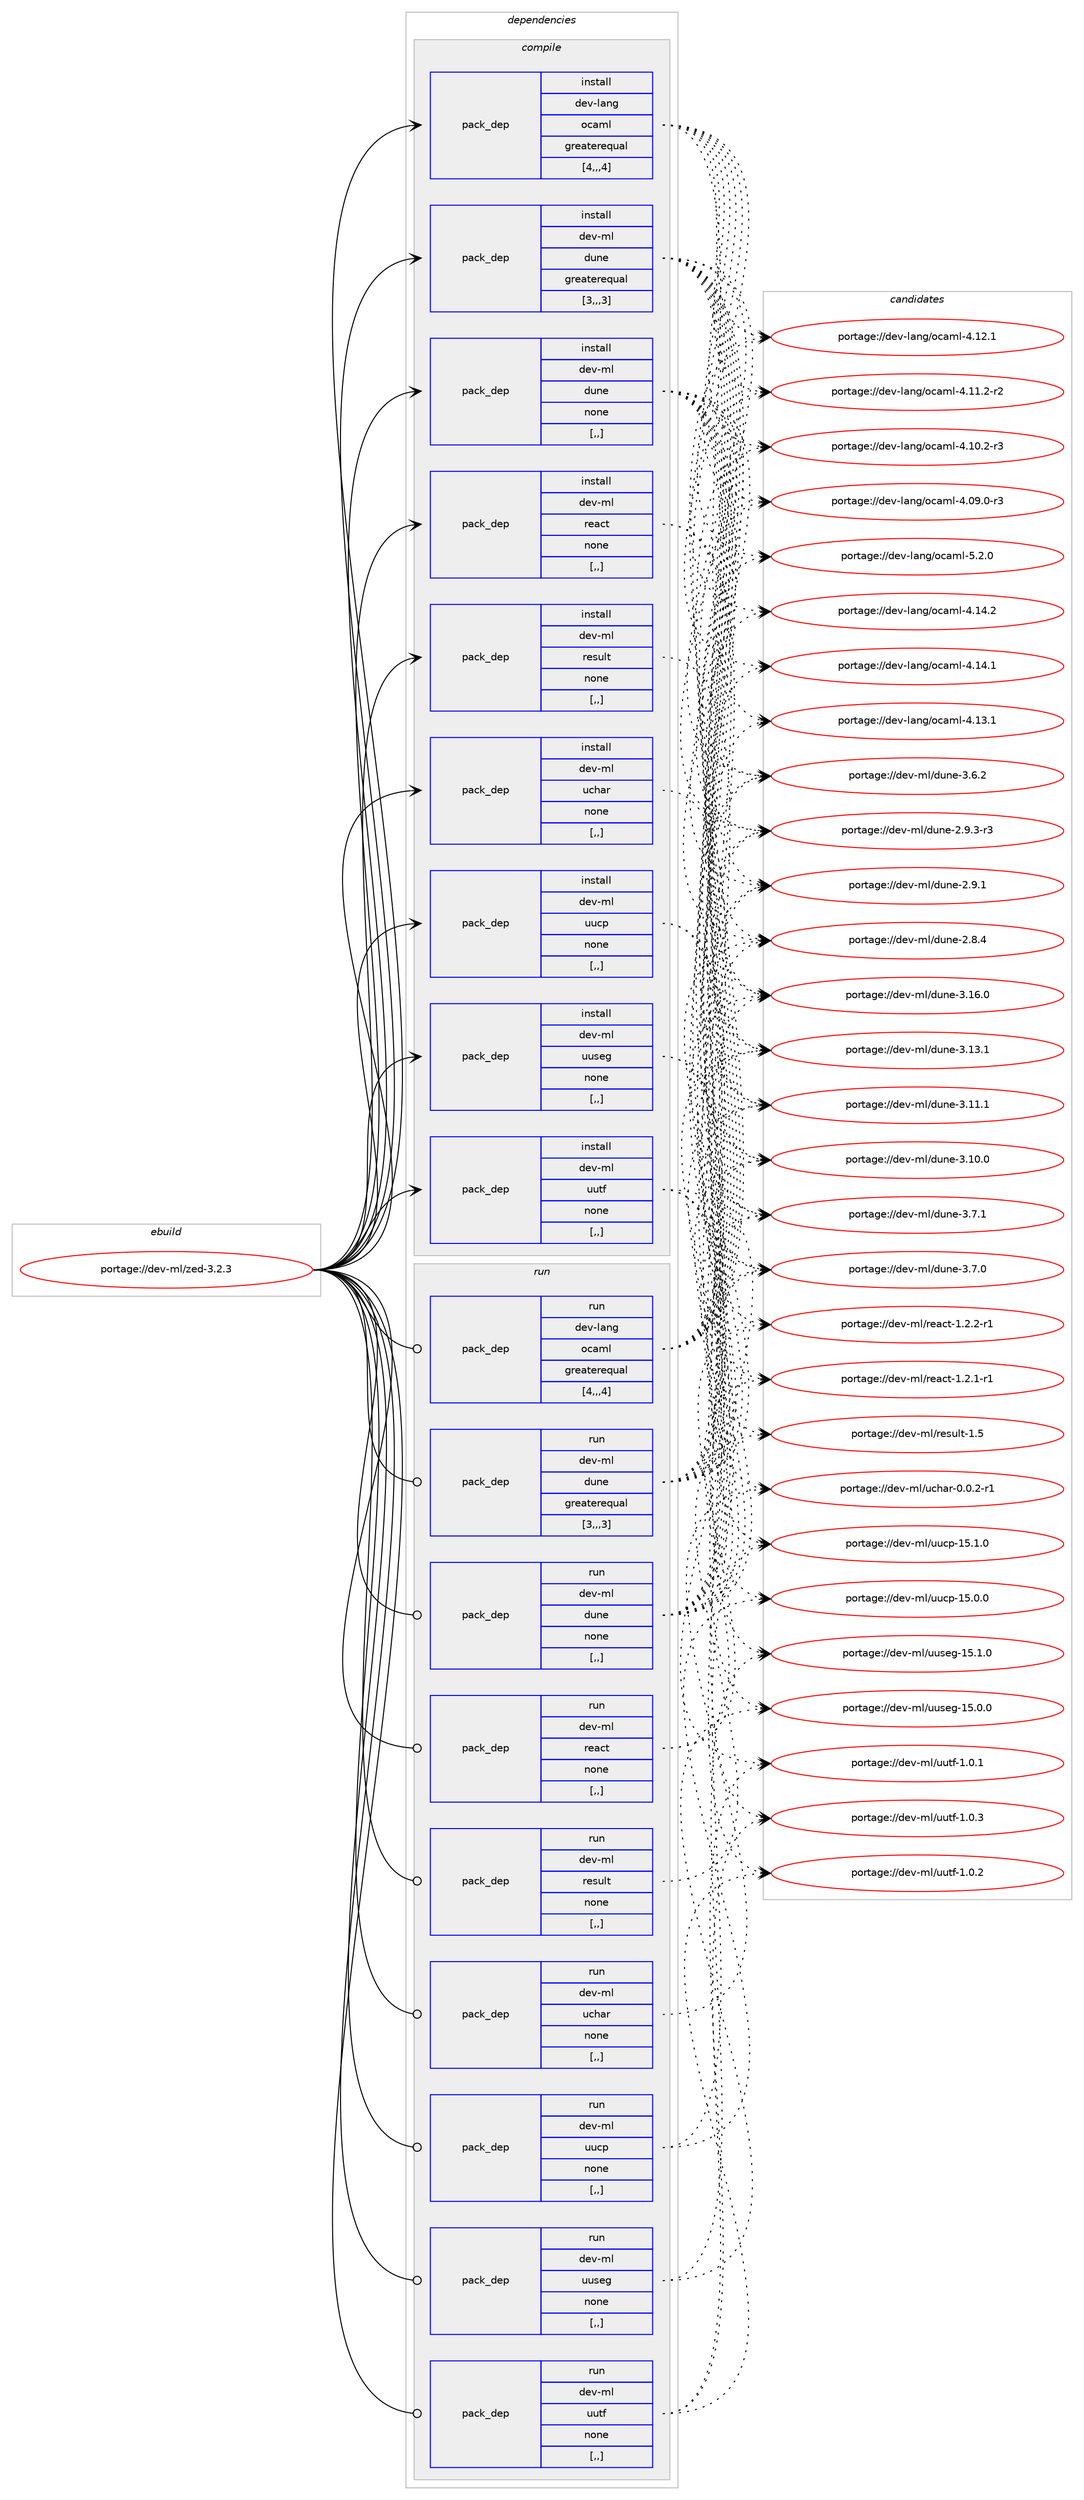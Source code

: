digraph prolog {

# *************
# Graph options
# *************

newrank=true;
concentrate=true;
compound=true;
graph [rankdir=LR,fontname=Helvetica,fontsize=10,ranksep=1.5];#, ranksep=2.5, nodesep=0.2];
edge  [arrowhead=vee];
node  [fontname=Helvetica,fontsize=10];

# **********
# The ebuild
# **********

subgraph cluster_leftcol {
color=gray;
label=<<i>ebuild</i>>;
id [label="portage://dev-ml/zed-3.2.3", color=red, width=4, href="../dev-ml/zed-3.2.3.svg"];
}

# ****************
# The dependencies
# ****************

subgraph cluster_midcol {
color=gray;
label=<<i>dependencies</i>>;
subgraph cluster_compile {
fillcolor="#eeeeee";
style=filled;
label=<<i>compile</i>>;
subgraph pack94728 {
dependency125726 [label=<<TABLE BORDER="0" CELLBORDER="1" CELLSPACING="0" CELLPADDING="4" WIDTH="220"><TR><TD ROWSPAN="6" CELLPADDING="30">pack_dep</TD></TR><TR><TD WIDTH="110">install</TD></TR><TR><TD>dev-lang</TD></TR><TR><TD>ocaml</TD></TR><TR><TD>greaterequal</TD></TR><TR><TD>[4,,,4]</TD></TR></TABLE>>, shape=none, color=blue];
}
id:e -> dependency125726:w [weight=20,style="solid",arrowhead="vee"];
subgraph pack94729 {
dependency125727 [label=<<TABLE BORDER="0" CELLBORDER="1" CELLSPACING="0" CELLPADDING="4" WIDTH="220"><TR><TD ROWSPAN="6" CELLPADDING="30">pack_dep</TD></TR><TR><TD WIDTH="110">install</TD></TR><TR><TD>dev-ml</TD></TR><TR><TD>dune</TD></TR><TR><TD>greaterequal</TD></TR><TR><TD>[3,,,3]</TD></TR></TABLE>>, shape=none, color=blue];
}
id:e -> dependency125727:w [weight=20,style="solid",arrowhead="vee"];
subgraph pack94730 {
dependency125728 [label=<<TABLE BORDER="0" CELLBORDER="1" CELLSPACING="0" CELLPADDING="4" WIDTH="220"><TR><TD ROWSPAN="6" CELLPADDING="30">pack_dep</TD></TR><TR><TD WIDTH="110">install</TD></TR><TR><TD>dev-ml</TD></TR><TR><TD>dune</TD></TR><TR><TD>none</TD></TR><TR><TD>[,,]</TD></TR></TABLE>>, shape=none, color=blue];
}
id:e -> dependency125728:w [weight=20,style="solid",arrowhead="vee"];
subgraph pack94731 {
dependency125729 [label=<<TABLE BORDER="0" CELLBORDER="1" CELLSPACING="0" CELLPADDING="4" WIDTH="220"><TR><TD ROWSPAN="6" CELLPADDING="30">pack_dep</TD></TR><TR><TD WIDTH="110">install</TD></TR><TR><TD>dev-ml</TD></TR><TR><TD>react</TD></TR><TR><TD>none</TD></TR><TR><TD>[,,]</TD></TR></TABLE>>, shape=none, color=blue];
}
id:e -> dependency125729:w [weight=20,style="solid",arrowhead="vee"];
subgraph pack94732 {
dependency125730 [label=<<TABLE BORDER="0" CELLBORDER="1" CELLSPACING="0" CELLPADDING="4" WIDTH="220"><TR><TD ROWSPAN="6" CELLPADDING="30">pack_dep</TD></TR><TR><TD WIDTH="110">install</TD></TR><TR><TD>dev-ml</TD></TR><TR><TD>result</TD></TR><TR><TD>none</TD></TR><TR><TD>[,,]</TD></TR></TABLE>>, shape=none, color=blue];
}
id:e -> dependency125730:w [weight=20,style="solid",arrowhead="vee"];
subgraph pack94733 {
dependency125731 [label=<<TABLE BORDER="0" CELLBORDER="1" CELLSPACING="0" CELLPADDING="4" WIDTH="220"><TR><TD ROWSPAN="6" CELLPADDING="30">pack_dep</TD></TR><TR><TD WIDTH="110">install</TD></TR><TR><TD>dev-ml</TD></TR><TR><TD>uchar</TD></TR><TR><TD>none</TD></TR><TR><TD>[,,]</TD></TR></TABLE>>, shape=none, color=blue];
}
id:e -> dependency125731:w [weight=20,style="solid",arrowhead="vee"];
subgraph pack94734 {
dependency125732 [label=<<TABLE BORDER="0" CELLBORDER="1" CELLSPACING="0" CELLPADDING="4" WIDTH="220"><TR><TD ROWSPAN="6" CELLPADDING="30">pack_dep</TD></TR><TR><TD WIDTH="110">install</TD></TR><TR><TD>dev-ml</TD></TR><TR><TD>uucp</TD></TR><TR><TD>none</TD></TR><TR><TD>[,,]</TD></TR></TABLE>>, shape=none, color=blue];
}
id:e -> dependency125732:w [weight=20,style="solid",arrowhead="vee"];
subgraph pack94735 {
dependency125733 [label=<<TABLE BORDER="0" CELLBORDER="1" CELLSPACING="0" CELLPADDING="4" WIDTH="220"><TR><TD ROWSPAN="6" CELLPADDING="30">pack_dep</TD></TR><TR><TD WIDTH="110">install</TD></TR><TR><TD>dev-ml</TD></TR><TR><TD>uuseg</TD></TR><TR><TD>none</TD></TR><TR><TD>[,,]</TD></TR></TABLE>>, shape=none, color=blue];
}
id:e -> dependency125733:w [weight=20,style="solid",arrowhead="vee"];
subgraph pack94736 {
dependency125734 [label=<<TABLE BORDER="0" CELLBORDER="1" CELLSPACING="0" CELLPADDING="4" WIDTH="220"><TR><TD ROWSPAN="6" CELLPADDING="30">pack_dep</TD></TR><TR><TD WIDTH="110">install</TD></TR><TR><TD>dev-ml</TD></TR><TR><TD>uutf</TD></TR><TR><TD>none</TD></TR><TR><TD>[,,]</TD></TR></TABLE>>, shape=none, color=blue];
}
id:e -> dependency125734:w [weight=20,style="solid",arrowhead="vee"];
}
subgraph cluster_compileandrun {
fillcolor="#eeeeee";
style=filled;
label=<<i>compile and run</i>>;
}
subgraph cluster_run {
fillcolor="#eeeeee";
style=filled;
label=<<i>run</i>>;
subgraph pack94737 {
dependency125735 [label=<<TABLE BORDER="0" CELLBORDER="1" CELLSPACING="0" CELLPADDING="4" WIDTH="220"><TR><TD ROWSPAN="6" CELLPADDING="30">pack_dep</TD></TR><TR><TD WIDTH="110">run</TD></TR><TR><TD>dev-lang</TD></TR><TR><TD>ocaml</TD></TR><TR><TD>greaterequal</TD></TR><TR><TD>[4,,,4]</TD></TR></TABLE>>, shape=none, color=blue];
}
id:e -> dependency125735:w [weight=20,style="solid",arrowhead="odot"];
subgraph pack94738 {
dependency125736 [label=<<TABLE BORDER="0" CELLBORDER="1" CELLSPACING="0" CELLPADDING="4" WIDTH="220"><TR><TD ROWSPAN="6" CELLPADDING="30">pack_dep</TD></TR><TR><TD WIDTH="110">run</TD></TR><TR><TD>dev-ml</TD></TR><TR><TD>dune</TD></TR><TR><TD>greaterequal</TD></TR><TR><TD>[3,,,3]</TD></TR></TABLE>>, shape=none, color=blue];
}
id:e -> dependency125736:w [weight=20,style="solid",arrowhead="odot"];
subgraph pack94739 {
dependency125737 [label=<<TABLE BORDER="0" CELLBORDER="1" CELLSPACING="0" CELLPADDING="4" WIDTH="220"><TR><TD ROWSPAN="6" CELLPADDING="30">pack_dep</TD></TR><TR><TD WIDTH="110">run</TD></TR><TR><TD>dev-ml</TD></TR><TR><TD>dune</TD></TR><TR><TD>none</TD></TR><TR><TD>[,,]</TD></TR></TABLE>>, shape=none, color=blue];
}
id:e -> dependency125737:w [weight=20,style="solid",arrowhead="odot"];
subgraph pack94740 {
dependency125738 [label=<<TABLE BORDER="0" CELLBORDER="1" CELLSPACING="0" CELLPADDING="4" WIDTH="220"><TR><TD ROWSPAN="6" CELLPADDING="30">pack_dep</TD></TR><TR><TD WIDTH="110">run</TD></TR><TR><TD>dev-ml</TD></TR><TR><TD>react</TD></TR><TR><TD>none</TD></TR><TR><TD>[,,]</TD></TR></TABLE>>, shape=none, color=blue];
}
id:e -> dependency125738:w [weight=20,style="solid",arrowhead="odot"];
subgraph pack94741 {
dependency125739 [label=<<TABLE BORDER="0" CELLBORDER="1" CELLSPACING="0" CELLPADDING="4" WIDTH="220"><TR><TD ROWSPAN="6" CELLPADDING="30">pack_dep</TD></TR><TR><TD WIDTH="110">run</TD></TR><TR><TD>dev-ml</TD></TR><TR><TD>result</TD></TR><TR><TD>none</TD></TR><TR><TD>[,,]</TD></TR></TABLE>>, shape=none, color=blue];
}
id:e -> dependency125739:w [weight=20,style="solid",arrowhead="odot"];
subgraph pack94742 {
dependency125740 [label=<<TABLE BORDER="0" CELLBORDER="1" CELLSPACING="0" CELLPADDING="4" WIDTH="220"><TR><TD ROWSPAN="6" CELLPADDING="30">pack_dep</TD></TR><TR><TD WIDTH="110">run</TD></TR><TR><TD>dev-ml</TD></TR><TR><TD>uchar</TD></TR><TR><TD>none</TD></TR><TR><TD>[,,]</TD></TR></TABLE>>, shape=none, color=blue];
}
id:e -> dependency125740:w [weight=20,style="solid",arrowhead="odot"];
subgraph pack94743 {
dependency125741 [label=<<TABLE BORDER="0" CELLBORDER="1" CELLSPACING="0" CELLPADDING="4" WIDTH="220"><TR><TD ROWSPAN="6" CELLPADDING="30">pack_dep</TD></TR><TR><TD WIDTH="110">run</TD></TR><TR><TD>dev-ml</TD></TR><TR><TD>uucp</TD></TR><TR><TD>none</TD></TR><TR><TD>[,,]</TD></TR></TABLE>>, shape=none, color=blue];
}
id:e -> dependency125741:w [weight=20,style="solid",arrowhead="odot"];
subgraph pack94744 {
dependency125742 [label=<<TABLE BORDER="0" CELLBORDER="1" CELLSPACING="0" CELLPADDING="4" WIDTH="220"><TR><TD ROWSPAN="6" CELLPADDING="30">pack_dep</TD></TR><TR><TD WIDTH="110">run</TD></TR><TR><TD>dev-ml</TD></TR><TR><TD>uuseg</TD></TR><TR><TD>none</TD></TR><TR><TD>[,,]</TD></TR></TABLE>>, shape=none, color=blue];
}
id:e -> dependency125742:w [weight=20,style="solid",arrowhead="odot"];
subgraph pack94745 {
dependency125743 [label=<<TABLE BORDER="0" CELLBORDER="1" CELLSPACING="0" CELLPADDING="4" WIDTH="220"><TR><TD ROWSPAN="6" CELLPADDING="30">pack_dep</TD></TR><TR><TD WIDTH="110">run</TD></TR><TR><TD>dev-ml</TD></TR><TR><TD>uutf</TD></TR><TR><TD>none</TD></TR><TR><TD>[,,]</TD></TR></TABLE>>, shape=none, color=blue];
}
id:e -> dependency125743:w [weight=20,style="solid",arrowhead="odot"];
}
}

# **************
# The candidates
# **************

subgraph cluster_choices {
rank=same;
color=gray;
label=<<i>candidates</i>>;

subgraph choice94728 {
color=black;
nodesep=1;
choice1001011184510897110103471119997109108455346504648 [label="portage://dev-lang/ocaml-5.2.0", color=red, width=4,href="../dev-lang/ocaml-5.2.0.svg"];
choice100101118451089711010347111999710910845524649524650 [label="portage://dev-lang/ocaml-4.14.2", color=red, width=4,href="../dev-lang/ocaml-4.14.2.svg"];
choice100101118451089711010347111999710910845524649524649 [label="portage://dev-lang/ocaml-4.14.1", color=red, width=4,href="../dev-lang/ocaml-4.14.1.svg"];
choice100101118451089711010347111999710910845524649514649 [label="portage://dev-lang/ocaml-4.13.1", color=red, width=4,href="../dev-lang/ocaml-4.13.1.svg"];
choice100101118451089711010347111999710910845524649504649 [label="portage://dev-lang/ocaml-4.12.1", color=red, width=4,href="../dev-lang/ocaml-4.12.1.svg"];
choice1001011184510897110103471119997109108455246494946504511450 [label="portage://dev-lang/ocaml-4.11.2-r2", color=red, width=4,href="../dev-lang/ocaml-4.11.2-r2.svg"];
choice1001011184510897110103471119997109108455246494846504511451 [label="portage://dev-lang/ocaml-4.10.2-r3", color=red, width=4,href="../dev-lang/ocaml-4.10.2-r3.svg"];
choice1001011184510897110103471119997109108455246485746484511451 [label="portage://dev-lang/ocaml-4.09.0-r3", color=red, width=4,href="../dev-lang/ocaml-4.09.0-r3.svg"];
dependency125726:e -> choice1001011184510897110103471119997109108455346504648:w [style=dotted,weight="100"];
dependency125726:e -> choice100101118451089711010347111999710910845524649524650:w [style=dotted,weight="100"];
dependency125726:e -> choice100101118451089711010347111999710910845524649524649:w [style=dotted,weight="100"];
dependency125726:e -> choice100101118451089711010347111999710910845524649514649:w [style=dotted,weight="100"];
dependency125726:e -> choice100101118451089711010347111999710910845524649504649:w [style=dotted,weight="100"];
dependency125726:e -> choice1001011184510897110103471119997109108455246494946504511450:w [style=dotted,weight="100"];
dependency125726:e -> choice1001011184510897110103471119997109108455246494846504511451:w [style=dotted,weight="100"];
dependency125726:e -> choice1001011184510897110103471119997109108455246485746484511451:w [style=dotted,weight="100"];
}
subgraph choice94729 {
color=black;
nodesep=1;
choice100101118451091084710011711010145514649544648 [label="portage://dev-ml/dune-3.16.0", color=red, width=4,href="../dev-ml/dune-3.16.0.svg"];
choice100101118451091084710011711010145514649514649 [label="portage://dev-ml/dune-3.13.1", color=red, width=4,href="../dev-ml/dune-3.13.1.svg"];
choice100101118451091084710011711010145514649494649 [label="portage://dev-ml/dune-3.11.1", color=red, width=4,href="../dev-ml/dune-3.11.1.svg"];
choice100101118451091084710011711010145514649484648 [label="portage://dev-ml/dune-3.10.0", color=red, width=4,href="../dev-ml/dune-3.10.0.svg"];
choice1001011184510910847100117110101455146554649 [label="portage://dev-ml/dune-3.7.1", color=red, width=4,href="../dev-ml/dune-3.7.1.svg"];
choice1001011184510910847100117110101455146554648 [label="portage://dev-ml/dune-3.7.0", color=red, width=4,href="../dev-ml/dune-3.7.0.svg"];
choice1001011184510910847100117110101455146544650 [label="portage://dev-ml/dune-3.6.2", color=red, width=4,href="../dev-ml/dune-3.6.2.svg"];
choice10010111845109108471001171101014550465746514511451 [label="portage://dev-ml/dune-2.9.3-r3", color=red, width=4,href="../dev-ml/dune-2.9.3-r3.svg"];
choice1001011184510910847100117110101455046574649 [label="portage://dev-ml/dune-2.9.1", color=red, width=4,href="../dev-ml/dune-2.9.1.svg"];
choice1001011184510910847100117110101455046564652 [label="portage://dev-ml/dune-2.8.4", color=red, width=4,href="../dev-ml/dune-2.8.4.svg"];
dependency125727:e -> choice100101118451091084710011711010145514649544648:w [style=dotted,weight="100"];
dependency125727:e -> choice100101118451091084710011711010145514649514649:w [style=dotted,weight="100"];
dependency125727:e -> choice100101118451091084710011711010145514649494649:w [style=dotted,weight="100"];
dependency125727:e -> choice100101118451091084710011711010145514649484648:w [style=dotted,weight="100"];
dependency125727:e -> choice1001011184510910847100117110101455146554649:w [style=dotted,weight="100"];
dependency125727:e -> choice1001011184510910847100117110101455146554648:w [style=dotted,weight="100"];
dependency125727:e -> choice1001011184510910847100117110101455146544650:w [style=dotted,weight="100"];
dependency125727:e -> choice10010111845109108471001171101014550465746514511451:w [style=dotted,weight="100"];
dependency125727:e -> choice1001011184510910847100117110101455046574649:w [style=dotted,weight="100"];
dependency125727:e -> choice1001011184510910847100117110101455046564652:w [style=dotted,weight="100"];
}
subgraph choice94730 {
color=black;
nodesep=1;
choice100101118451091084710011711010145514649544648 [label="portage://dev-ml/dune-3.16.0", color=red, width=4,href="../dev-ml/dune-3.16.0.svg"];
choice100101118451091084710011711010145514649514649 [label="portage://dev-ml/dune-3.13.1", color=red, width=4,href="../dev-ml/dune-3.13.1.svg"];
choice100101118451091084710011711010145514649494649 [label="portage://dev-ml/dune-3.11.1", color=red, width=4,href="../dev-ml/dune-3.11.1.svg"];
choice100101118451091084710011711010145514649484648 [label="portage://dev-ml/dune-3.10.0", color=red, width=4,href="../dev-ml/dune-3.10.0.svg"];
choice1001011184510910847100117110101455146554649 [label="portage://dev-ml/dune-3.7.1", color=red, width=4,href="../dev-ml/dune-3.7.1.svg"];
choice1001011184510910847100117110101455146554648 [label="portage://dev-ml/dune-3.7.0", color=red, width=4,href="../dev-ml/dune-3.7.0.svg"];
choice1001011184510910847100117110101455146544650 [label="portage://dev-ml/dune-3.6.2", color=red, width=4,href="../dev-ml/dune-3.6.2.svg"];
choice10010111845109108471001171101014550465746514511451 [label="portage://dev-ml/dune-2.9.3-r3", color=red, width=4,href="../dev-ml/dune-2.9.3-r3.svg"];
choice1001011184510910847100117110101455046574649 [label="portage://dev-ml/dune-2.9.1", color=red, width=4,href="../dev-ml/dune-2.9.1.svg"];
choice1001011184510910847100117110101455046564652 [label="portage://dev-ml/dune-2.8.4", color=red, width=4,href="../dev-ml/dune-2.8.4.svg"];
dependency125728:e -> choice100101118451091084710011711010145514649544648:w [style=dotted,weight="100"];
dependency125728:e -> choice100101118451091084710011711010145514649514649:w [style=dotted,weight="100"];
dependency125728:e -> choice100101118451091084710011711010145514649494649:w [style=dotted,weight="100"];
dependency125728:e -> choice100101118451091084710011711010145514649484648:w [style=dotted,weight="100"];
dependency125728:e -> choice1001011184510910847100117110101455146554649:w [style=dotted,weight="100"];
dependency125728:e -> choice1001011184510910847100117110101455146554648:w [style=dotted,weight="100"];
dependency125728:e -> choice1001011184510910847100117110101455146544650:w [style=dotted,weight="100"];
dependency125728:e -> choice10010111845109108471001171101014550465746514511451:w [style=dotted,weight="100"];
dependency125728:e -> choice1001011184510910847100117110101455046574649:w [style=dotted,weight="100"];
dependency125728:e -> choice1001011184510910847100117110101455046564652:w [style=dotted,weight="100"];
}
subgraph choice94731 {
color=black;
nodesep=1;
choice100101118451091084711410197991164549465046504511449 [label="portage://dev-ml/react-1.2.2-r1", color=red, width=4,href="../dev-ml/react-1.2.2-r1.svg"];
choice100101118451091084711410197991164549465046494511449 [label="portage://dev-ml/react-1.2.1-r1", color=red, width=4,href="../dev-ml/react-1.2.1-r1.svg"];
dependency125729:e -> choice100101118451091084711410197991164549465046504511449:w [style=dotted,weight="100"];
dependency125729:e -> choice100101118451091084711410197991164549465046494511449:w [style=dotted,weight="100"];
}
subgraph choice94732 {
color=black;
nodesep=1;
choice100101118451091084711410111511710811645494653 [label="portage://dev-ml/result-1.5", color=red, width=4,href="../dev-ml/result-1.5.svg"];
dependency125730:e -> choice100101118451091084711410111511710811645494653:w [style=dotted,weight="100"];
}
subgraph choice94733 {
color=black;
nodesep=1;
choice100101118451091084711799104971144548464846504511449 [label="portage://dev-ml/uchar-0.0.2-r1", color=red, width=4,href="../dev-ml/uchar-0.0.2-r1.svg"];
dependency125731:e -> choice100101118451091084711799104971144548464846504511449:w [style=dotted,weight="100"];
}
subgraph choice94734 {
color=black;
nodesep=1;
choice10010111845109108471171179911245495346494648 [label="portage://dev-ml/uucp-15.1.0", color=red, width=4,href="../dev-ml/uucp-15.1.0.svg"];
choice10010111845109108471171179911245495346484648 [label="portage://dev-ml/uucp-15.0.0", color=red, width=4,href="../dev-ml/uucp-15.0.0.svg"];
dependency125732:e -> choice10010111845109108471171179911245495346494648:w [style=dotted,weight="100"];
dependency125732:e -> choice10010111845109108471171179911245495346484648:w [style=dotted,weight="100"];
}
subgraph choice94735 {
color=black;
nodesep=1;
choice100101118451091084711711711510110345495346494648 [label="portage://dev-ml/uuseg-15.1.0", color=red, width=4,href="../dev-ml/uuseg-15.1.0.svg"];
choice100101118451091084711711711510110345495346484648 [label="portage://dev-ml/uuseg-15.0.0", color=red, width=4,href="../dev-ml/uuseg-15.0.0.svg"];
dependency125733:e -> choice100101118451091084711711711510110345495346494648:w [style=dotted,weight="100"];
dependency125733:e -> choice100101118451091084711711711510110345495346484648:w [style=dotted,weight="100"];
}
subgraph choice94736 {
color=black;
nodesep=1;
choice1001011184510910847117117116102454946484651 [label="portage://dev-ml/uutf-1.0.3", color=red, width=4,href="../dev-ml/uutf-1.0.3.svg"];
choice1001011184510910847117117116102454946484650 [label="portage://dev-ml/uutf-1.0.2", color=red, width=4,href="../dev-ml/uutf-1.0.2.svg"];
choice1001011184510910847117117116102454946484649 [label="portage://dev-ml/uutf-1.0.1", color=red, width=4,href="../dev-ml/uutf-1.0.1.svg"];
dependency125734:e -> choice1001011184510910847117117116102454946484651:w [style=dotted,weight="100"];
dependency125734:e -> choice1001011184510910847117117116102454946484650:w [style=dotted,weight="100"];
dependency125734:e -> choice1001011184510910847117117116102454946484649:w [style=dotted,weight="100"];
}
subgraph choice94737 {
color=black;
nodesep=1;
choice1001011184510897110103471119997109108455346504648 [label="portage://dev-lang/ocaml-5.2.0", color=red, width=4,href="../dev-lang/ocaml-5.2.0.svg"];
choice100101118451089711010347111999710910845524649524650 [label="portage://dev-lang/ocaml-4.14.2", color=red, width=4,href="../dev-lang/ocaml-4.14.2.svg"];
choice100101118451089711010347111999710910845524649524649 [label="portage://dev-lang/ocaml-4.14.1", color=red, width=4,href="../dev-lang/ocaml-4.14.1.svg"];
choice100101118451089711010347111999710910845524649514649 [label="portage://dev-lang/ocaml-4.13.1", color=red, width=4,href="../dev-lang/ocaml-4.13.1.svg"];
choice100101118451089711010347111999710910845524649504649 [label="portage://dev-lang/ocaml-4.12.1", color=red, width=4,href="../dev-lang/ocaml-4.12.1.svg"];
choice1001011184510897110103471119997109108455246494946504511450 [label="portage://dev-lang/ocaml-4.11.2-r2", color=red, width=4,href="../dev-lang/ocaml-4.11.2-r2.svg"];
choice1001011184510897110103471119997109108455246494846504511451 [label="portage://dev-lang/ocaml-4.10.2-r3", color=red, width=4,href="../dev-lang/ocaml-4.10.2-r3.svg"];
choice1001011184510897110103471119997109108455246485746484511451 [label="portage://dev-lang/ocaml-4.09.0-r3", color=red, width=4,href="../dev-lang/ocaml-4.09.0-r3.svg"];
dependency125735:e -> choice1001011184510897110103471119997109108455346504648:w [style=dotted,weight="100"];
dependency125735:e -> choice100101118451089711010347111999710910845524649524650:w [style=dotted,weight="100"];
dependency125735:e -> choice100101118451089711010347111999710910845524649524649:w [style=dotted,weight="100"];
dependency125735:e -> choice100101118451089711010347111999710910845524649514649:w [style=dotted,weight="100"];
dependency125735:e -> choice100101118451089711010347111999710910845524649504649:w [style=dotted,weight="100"];
dependency125735:e -> choice1001011184510897110103471119997109108455246494946504511450:w [style=dotted,weight="100"];
dependency125735:e -> choice1001011184510897110103471119997109108455246494846504511451:w [style=dotted,weight="100"];
dependency125735:e -> choice1001011184510897110103471119997109108455246485746484511451:w [style=dotted,weight="100"];
}
subgraph choice94738 {
color=black;
nodesep=1;
choice100101118451091084710011711010145514649544648 [label="portage://dev-ml/dune-3.16.0", color=red, width=4,href="../dev-ml/dune-3.16.0.svg"];
choice100101118451091084710011711010145514649514649 [label="portage://dev-ml/dune-3.13.1", color=red, width=4,href="../dev-ml/dune-3.13.1.svg"];
choice100101118451091084710011711010145514649494649 [label="portage://dev-ml/dune-3.11.1", color=red, width=4,href="../dev-ml/dune-3.11.1.svg"];
choice100101118451091084710011711010145514649484648 [label="portage://dev-ml/dune-3.10.0", color=red, width=4,href="../dev-ml/dune-3.10.0.svg"];
choice1001011184510910847100117110101455146554649 [label="portage://dev-ml/dune-3.7.1", color=red, width=4,href="../dev-ml/dune-3.7.1.svg"];
choice1001011184510910847100117110101455146554648 [label="portage://dev-ml/dune-3.7.0", color=red, width=4,href="../dev-ml/dune-3.7.0.svg"];
choice1001011184510910847100117110101455146544650 [label="portage://dev-ml/dune-3.6.2", color=red, width=4,href="../dev-ml/dune-3.6.2.svg"];
choice10010111845109108471001171101014550465746514511451 [label="portage://dev-ml/dune-2.9.3-r3", color=red, width=4,href="../dev-ml/dune-2.9.3-r3.svg"];
choice1001011184510910847100117110101455046574649 [label="portage://dev-ml/dune-2.9.1", color=red, width=4,href="../dev-ml/dune-2.9.1.svg"];
choice1001011184510910847100117110101455046564652 [label="portage://dev-ml/dune-2.8.4", color=red, width=4,href="../dev-ml/dune-2.8.4.svg"];
dependency125736:e -> choice100101118451091084710011711010145514649544648:w [style=dotted,weight="100"];
dependency125736:e -> choice100101118451091084710011711010145514649514649:w [style=dotted,weight="100"];
dependency125736:e -> choice100101118451091084710011711010145514649494649:w [style=dotted,weight="100"];
dependency125736:e -> choice100101118451091084710011711010145514649484648:w [style=dotted,weight="100"];
dependency125736:e -> choice1001011184510910847100117110101455146554649:w [style=dotted,weight="100"];
dependency125736:e -> choice1001011184510910847100117110101455146554648:w [style=dotted,weight="100"];
dependency125736:e -> choice1001011184510910847100117110101455146544650:w [style=dotted,weight="100"];
dependency125736:e -> choice10010111845109108471001171101014550465746514511451:w [style=dotted,weight="100"];
dependency125736:e -> choice1001011184510910847100117110101455046574649:w [style=dotted,weight="100"];
dependency125736:e -> choice1001011184510910847100117110101455046564652:w [style=dotted,weight="100"];
}
subgraph choice94739 {
color=black;
nodesep=1;
choice100101118451091084710011711010145514649544648 [label="portage://dev-ml/dune-3.16.0", color=red, width=4,href="../dev-ml/dune-3.16.0.svg"];
choice100101118451091084710011711010145514649514649 [label="portage://dev-ml/dune-3.13.1", color=red, width=4,href="../dev-ml/dune-3.13.1.svg"];
choice100101118451091084710011711010145514649494649 [label="portage://dev-ml/dune-3.11.1", color=red, width=4,href="../dev-ml/dune-3.11.1.svg"];
choice100101118451091084710011711010145514649484648 [label="portage://dev-ml/dune-3.10.0", color=red, width=4,href="../dev-ml/dune-3.10.0.svg"];
choice1001011184510910847100117110101455146554649 [label="portage://dev-ml/dune-3.7.1", color=red, width=4,href="../dev-ml/dune-3.7.1.svg"];
choice1001011184510910847100117110101455146554648 [label="portage://dev-ml/dune-3.7.0", color=red, width=4,href="../dev-ml/dune-3.7.0.svg"];
choice1001011184510910847100117110101455146544650 [label="portage://dev-ml/dune-3.6.2", color=red, width=4,href="../dev-ml/dune-3.6.2.svg"];
choice10010111845109108471001171101014550465746514511451 [label="portage://dev-ml/dune-2.9.3-r3", color=red, width=4,href="../dev-ml/dune-2.9.3-r3.svg"];
choice1001011184510910847100117110101455046574649 [label="portage://dev-ml/dune-2.9.1", color=red, width=4,href="../dev-ml/dune-2.9.1.svg"];
choice1001011184510910847100117110101455046564652 [label="portage://dev-ml/dune-2.8.4", color=red, width=4,href="../dev-ml/dune-2.8.4.svg"];
dependency125737:e -> choice100101118451091084710011711010145514649544648:w [style=dotted,weight="100"];
dependency125737:e -> choice100101118451091084710011711010145514649514649:w [style=dotted,weight="100"];
dependency125737:e -> choice100101118451091084710011711010145514649494649:w [style=dotted,weight="100"];
dependency125737:e -> choice100101118451091084710011711010145514649484648:w [style=dotted,weight="100"];
dependency125737:e -> choice1001011184510910847100117110101455146554649:w [style=dotted,weight="100"];
dependency125737:e -> choice1001011184510910847100117110101455146554648:w [style=dotted,weight="100"];
dependency125737:e -> choice1001011184510910847100117110101455146544650:w [style=dotted,weight="100"];
dependency125737:e -> choice10010111845109108471001171101014550465746514511451:w [style=dotted,weight="100"];
dependency125737:e -> choice1001011184510910847100117110101455046574649:w [style=dotted,weight="100"];
dependency125737:e -> choice1001011184510910847100117110101455046564652:w [style=dotted,weight="100"];
}
subgraph choice94740 {
color=black;
nodesep=1;
choice100101118451091084711410197991164549465046504511449 [label="portage://dev-ml/react-1.2.2-r1", color=red, width=4,href="../dev-ml/react-1.2.2-r1.svg"];
choice100101118451091084711410197991164549465046494511449 [label="portage://dev-ml/react-1.2.1-r1", color=red, width=4,href="../dev-ml/react-1.2.1-r1.svg"];
dependency125738:e -> choice100101118451091084711410197991164549465046504511449:w [style=dotted,weight="100"];
dependency125738:e -> choice100101118451091084711410197991164549465046494511449:w [style=dotted,weight="100"];
}
subgraph choice94741 {
color=black;
nodesep=1;
choice100101118451091084711410111511710811645494653 [label="portage://dev-ml/result-1.5", color=red, width=4,href="../dev-ml/result-1.5.svg"];
dependency125739:e -> choice100101118451091084711410111511710811645494653:w [style=dotted,weight="100"];
}
subgraph choice94742 {
color=black;
nodesep=1;
choice100101118451091084711799104971144548464846504511449 [label="portage://dev-ml/uchar-0.0.2-r1", color=red, width=4,href="../dev-ml/uchar-0.0.2-r1.svg"];
dependency125740:e -> choice100101118451091084711799104971144548464846504511449:w [style=dotted,weight="100"];
}
subgraph choice94743 {
color=black;
nodesep=1;
choice10010111845109108471171179911245495346494648 [label="portage://dev-ml/uucp-15.1.0", color=red, width=4,href="../dev-ml/uucp-15.1.0.svg"];
choice10010111845109108471171179911245495346484648 [label="portage://dev-ml/uucp-15.0.0", color=red, width=4,href="../dev-ml/uucp-15.0.0.svg"];
dependency125741:e -> choice10010111845109108471171179911245495346494648:w [style=dotted,weight="100"];
dependency125741:e -> choice10010111845109108471171179911245495346484648:w [style=dotted,weight="100"];
}
subgraph choice94744 {
color=black;
nodesep=1;
choice100101118451091084711711711510110345495346494648 [label="portage://dev-ml/uuseg-15.1.0", color=red, width=4,href="../dev-ml/uuseg-15.1.0.svg"];
choice100101118451091084711711711510110345495346484648 [label="portage://dev-ml/uuseg-15.0.0", color=red, width=4,href="../dev-ml/uuseg-15.0.0.svg"];
dependency125742:e -> choice100101118451091084711711711510110345495346494648:w [style=dotted,weight="100"];
dependency125742:e -> choice100101118451091084711711711510110345495346484648:w [style=dotted,weight="100"];
}
subgraph choice94745 {
color=black;
nodesep=1;
choice1001011184510910847117117116102454946484651 [label="portage://dev-ml/uutf-1.0.3", color=red, width=4,href="../dev-ml/uutf-1.0.3.svg"];
choice1001011184510910847117117116102454946484650 [label="portage://dev-ml/uutf-1.0.2", color=red, width=4,href="../dev-ml/uutf-1.0.2.svg"];
choice1001011184510910847117117116102454946484649 [label="portage://dev-ml/uutf-1.0.1", color=red, width=4,href="../dev-ml/uutf-1.0.1.svg"];
dependency125743:e -> choice1001011184510910847117117116102454946484651:w [style=dotted,weight="100"];
dependency125743:e -> choice1001011184510910847117117116102454946484650:w [style=dotted,weight="100"];
dependency125743:e -> choice1001011184510910847117117116102454946484649:w [style=dotted,weight="100"];
}
}

}
